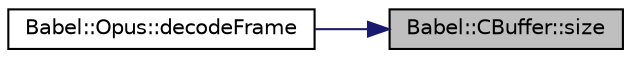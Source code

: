 digraph "Babel::CBuffer::size"
{
 // LATEX_PDF_SIZE
  edge [fontname="Helvetica",fontsize="10",labelfontname="Helvetica",labelfontsize="10"];
  node [fontname="Helvetica",fontsize="10",shape=record];
  rankdir="RL";
  Node1 [label="Babel::CBuffer::size",height=0.2,width=0.4,color="black", fillcolor="grey75", style="filled", fontcolor="black",tooltip=" "];
  Node1 -> Node2 [dir="back",color="midnightblue",fontsize="10",style="solid",fontname="Helvetica"];
  Node2 [label="Babel::Opus::decodeFrame",height=0.2,width=0.4,color="black", fillcolor="white", style="filled",URL="$classBabel_1_1Opus.html#a688b5d538a17d9c790c54d69d5438e4e",tooltip=" "];
}
